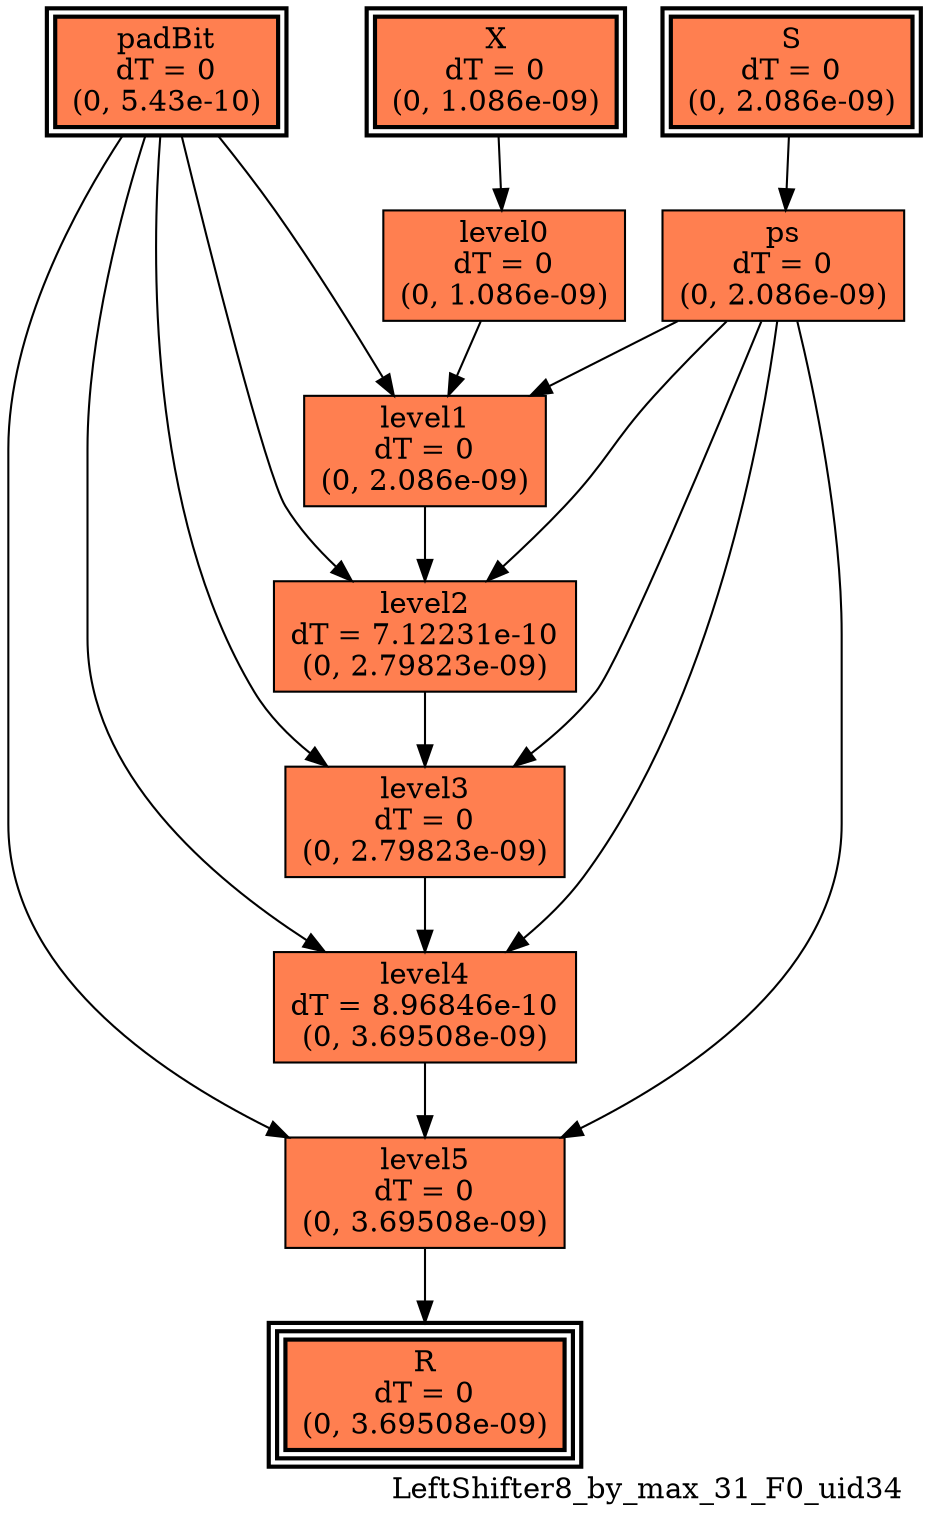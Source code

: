 digraph LeftShifter8_by_max_31_F0_uid34
{
	//graph drawing options
	label=LeftShifter8_by_max_31_F0_uid34;
	labelloc=bottom;
	labeljust=right;
	ratio=auto;
	nodesep=0.25;
	ranksep=0.5;

	//input/output signals of operator LeftShifter8_by_max_31_F0_uid34
	X__LeftShifter8_by_max_31_F0_uid34 [ label="X\ndT = 0\n(0, 1.086e-09)", shape=box, color=black, style="bold, filled", fillcolor=coral, peripheries=2 ];
	S__LeftShifter8_by_max_31_F0_uid34 [ label="S\ndT = 0\n(0, 2.086e-09)", shape=box, color=black, style="bold, filled", fillcolor=coral, peripheries=2 ];
	padBit__LeftShifter8_by_max_31_F0_uid34 [ label="padBit\ndT = 0\n(0, 5.43e-10)", shape=box, color=black, style="bold, filled", fillcolor=coral, peripheries=2 ];
	R__LeftShifter8_by_max_31_F0_uid34 [ label="R\ndT = 0\n(0, 3.69508e-09)", shape=box, color=black, style="bold, filled", fillcolor=coral, peripheries=3 ];
	{rank=same X__LeftShifter8_by_max_31_F0_uid34, S__LeftShifter8_by_max_31_F0_uid34, padBit__LeftShifter8_by_max_31_F0_uid34};
	{rank=same R__LeftShifter8_by_max_31_F0_uid34};
	//internal signals of operator LeftShifter8_by_max_31_F0_uid34
	ps__LeftShifter8_by_max_31_F0_uid34 [ label="ps\ndT = 0\n(0, 2.086e-09)", shape=box, color=black, style=filled, fillcolor=coral, peripheries=1 ];
	level0__LeftShifter8_by_max_31_F0_uid34 [ label="level0\ndT = 0\n(0, 1.086e-09)", shape=box, color=black, style=filled, fillcolor=coral, peripheries=1 ];
	level1__LeftShifter8_by_max_31_F0_uid34 [ label="level1\ndT = 0\n(0, 2.086e-09)", shape=box, color=black, style=filled, fillcolor=coral, peripheries=1 ];
	level2__LeftShifter8_by_max_31_F0_uid34 [ label="level2\ndT = 7.12231e-10\n(0, 2.79823e-09)", shape=box, color=black, style=filled, fillcolor=coral, peripheries=1 ];
	level3__LeftShifter8_by_max_31_F0_uid34 [ label="level3\ndT = 0\n(0, 2.79823e-09)", shape=box, color=black, style=filled, fillcolor=coral, peripheries=1 ];
	level4__LeftShifter8_by_max_31_F0_uid34 [ label="level4\ndT = 8.96846e-10\n(0, 3.69508e-09)", shape=box, color=black, style=filled, fillcolor=coral, peripheries=1 ];
	level5__LeftShifter8_by_max_31_F0_uid34 [ label="level5\ndT = 0\n(0, 3.69508e-09)", shape=box, color=black, style=filled, fillcolor=coral, peripheries=1 ];

	//subcomponents of operator LeftShifter8_by_max_31_F0_uid34

	//input and internal signal connections of operator LeftShifter8_by_max_31_F0_uid34
	X__LeftShifter8_by_max_31_F0_uid34 -> level0__LeftShifter8_by_max_31_F0_uid34 [ arrowhead=normal, arrowsize=1.0, arrowtail=normal, color=black, dir=forward  ];
	S__LeftShifter8_by_max_31_F0_uid34 -> ps__LeftShifter8_by_max_31_F0_uid34 [ arrowhead=normal, arrowsize=1.0, arrowtail=normal, color=black, dir=forward  ];
	padBit__LeftShifter8_by_max_31_F0_uid34 -> level1__LeftShifter8_by_max_31_F0_uid34 [ arrowhead=normal, arrowsize=1.0, arrowtail=normal, color=black, dir=forward  ];
	padBit__LeftShifter8_by_max_31_F0_uid34 -> level2__LeftShifter8_by_max_31_F0_uid34 [ arrowhead=normal, arrowsize=1.0, arrowtail=normal, color=black, dir=forward  ];
	padBit__LeftShifter8_by_max_31_F0_uid34 -> level3__LeftShifter8_by_max_31_F0_uid34 [ arrowhead=normal, arrowsize=1.0, arrowtail=normal, color=black, dir=forward  ];
	padBit__LeftShifter8_by_max_31_F0_uid34 -> level4__LeftShifter8_by_max_31_F0_uid34 [ arrowhead=normal, arrowsize=1.0, arrowtail=normal, color=black, dir=forward  ];
	padBit__LeftShifter8_by_max_31_F0_uid34 -> level5__LeftShifter8_by_max_31_F0_uid34 [ arrowhead=normal, arrowsize=1.0, arrowtail=normal, color=black, dir=forward  ];
	ps__LeftShifter8_by_max_31_F0_uid34 -> level1__LeftShifter8_by_max_31_F0_uid34 [ arrowhead=normal, arrowsize=1.0, arrowtail=normal, color=black, dir=forward  ];
	ps__LeftShifter8_by_max_31_F0_uid34 -> level2__LeftShifter8_by_max_31_F0_uid34 [ arrowhead=normal, arrowsize=1.0, arrowtail=normal, color=black, dir=forward  ];
	ps__LeftShifter8_by_max_31_F0_uid34 -> level3__LeftShifter8_by_max_31_F0_uid34 [ arrowhead=normal, arrowsize=1.0, arrowtail=normal, color=black, dir=forward  ];
	ps__LeftShifter8_by_max_31_F0_uid34 -> level4__LeftShifter8_by_max_31_F0_uid34 [ arrowhead=normal, arrowsize=1.0, arrowtail=normal, color=black, dir=forward  ];
	ps__LeftShifter8_by_max_31_F0_uid34 -> level5__LeftShifter8_by_max_31_F0_uid34 [ arrowhead=normal, arrowsize=1.0, arrowtail=normal, color=black, dir=forward  ];
	level0__LeftShifter8_by_max_31_F0_uid34 -> level1__LeftShifter8_by_max_31_F0_uid34 [ arrowhead=normal, arrowsize=1.0, arrowtail=normal, color=black, dir=forward  ];
	level1__LeftShifter8_by_max_31_F0_uid34 -> level2__LeftShifter8_by_max_31_F0_uid34 [ arrowhead=normal, arrowsize=1.0, arrowtail=normal, color=black, dir=forward  ];
	level2__LeftShifter8_by_max_31_F0_uid34 -> level3__LeftShifter8_by_max_31_F0_uid34 [ arrowhead=normal, arrowsize=1.0, arrowtail=normal, color=black, dir=forward  ];
	level3__LeftShifter8_by_max_31_F0_uid34 -> level4__LeftShifter8_by_max_31_F0_uid34 [ arrowhead=normal, arrowsize=1.0, arrowtail=normal, color=black, dir=forward  ];
	level4__LeftShifter8_by_max_31_F0_uid34 -> level5__LeftShifter8_by_max_31_F0_uid34 [ arrowhead=normal, arrowsize=1.0, arrowtail=normal, color=black, dir=forward  ];
	level5__LeftShifter8_by_max_31_F0_uid34 -> R__LeftShifter8_by_max_31_F0_uid34 [ arrowhead=normal, arrowsize=1.0, arrowtail=normal, color=black, dir=forward  ];
}

